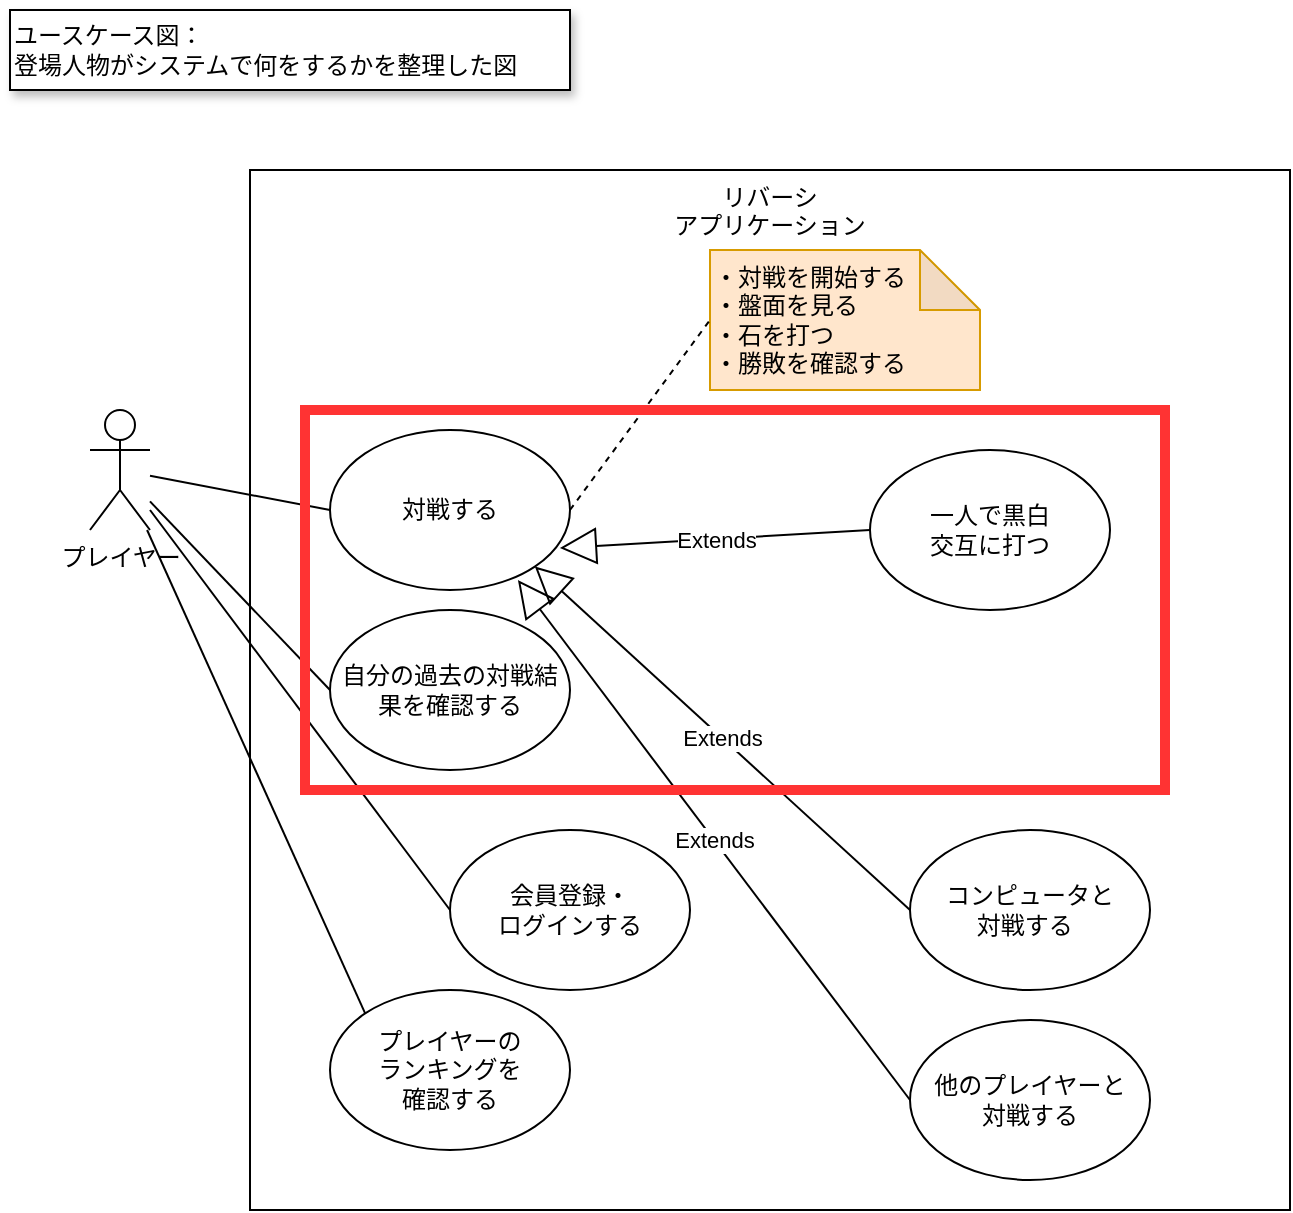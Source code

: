 <mxfile>
    <diagram id="T0bLj8xMQV-cMqMeZZAG" name="ページ1">
        <mxGraphModel dx="935" dy="560" grid="1" gridSize="10" guides="1" tooltips="1" connect="1" arrows="1" fold="1" page="1" pageScale="1" pageWidth="827" pageHeight="1169" math="0" shadow="0">
            <root>
                <mxCell id="0"/>
                <mxCell id="1" parent="0"/>
                <mxCell id="2" value="ユースケース図：&lt;br&gt;登場人物がシステムで何をするかを整理した図" style="rounded=0;whiteSpace=wrap;html=1;align=left;shadow=1;" parent="1" vertex="1">
                    <mxGeometry x="40" y="40" width="280" height="40" as="geometry"/>
                </mxCell>
                <mxCell id="3" value="リバーシ&lt;br&gt;アプリケーション" style="rounded=0;whiteSpace=wrap;html=1;verticalAlign=top;fillColor=none;" vertex="1" parent="1">
                    <mxGeometry x="160" y="120" width="520" height="520" as="geometry"/>
                </mxCell>
                <mxCell id="4" value="プレイヤー" style="shape=umlActor;verticalLabelPosition=bottom;verticalAlign=top;html=1;outlineConnect=0;fillColor=none;" vertex="1" parent="1">
                    <mxGeometry x="80" y="240" width="30" height="60" as="geometry"/>
                </mxCell>
                <mxCell id="7" value="対戦する" style="ellipse;whiteSpace=wrap;html=1;fillColor=none;" vertex="1" parent="1">
                    <mxGeometry x="200" y="250" width="120" height="80" as="geometry"/>
                </mxCell>
                <mxCell id="8" value="" style="endArrow=none;html=1;entryX=0;entryY=0.5;entryDx=0;entryDy=0;" edge="1" parent="1" source="4" target="7">
                    <mxGeometry width="50" height="50" relative="1" as="geometry">
                        <mxPoint x="390" y="290" as="sourcePoint"/>
                        <mxPoint x="440" y="240" as="targetPoint"/>
                    </mxGeometry>
                </mxCell>
                <mxCell id="9" value="・対戦を開始する&lt;br&gt;・盤面を見る&lt;br&gt;・石を打つ&lt;br&gt;・勝敗を確認する" style="shape=note;whiteSpace=wrap;html=1;backgroundOutline=1;darkOpacity=0.05;fillColor=#ffe6cc;strokeColor=#d79b00;align=left;" vertex="1" parent="1">
                    <mxGeometry x="390" y="160" width="135" height="70" as="geometry"/>
                </mxCell>
                <mxCell id="10" value="" style="endArrow=none;dashed=1;html=1;exitX=1;exitY=0.5;exitDx=0;exitDy=0;entryX=0;entryY=0.5;entryDx=0;entryDy=0;entryPerimeter=0;" edge="1" parent="1" source="7" target="9">
                    <mxGeometry width="50" height="50" relative="1" as="geometry">
                        <mxPoint x="390" y="260" as="sourcePoint"/>
                        <mxPoint x="440" y="210" as="targetPoint"/>
                    </mxGeometry>
                </mxCell>
                <mxCell id="11" value="自分の過去の対戦結果を確認する" style="ellipse;whiteSpace=wrap;html=1;fillColor=none;" vertex="1" parent="1">
                    <mxGeometry x="200" y="340" width="120" height="80" as="geometry"/>
                </mxCell>
                <mxCell id="12" value="会員登録・&lt;br&gt;ログインする" style="ellipse;whiteSpace=wrap;html=1;fillColor=none;" vertex="1" parent="1">
                    <mxGeometry x="260" y="450" width="120" height="80" as="geometry"/>
                </mxCell>
                <mxCell id="13" value="一人で黒白&lt;br&gt;交互に打つ" style="ellipse;whiteSpace=wrap;html=1;fillColor=none;" vertex="1" parent="1">
                    <mxGeometry x="470" y="260" width="120" height="80" as="geometry"/>
                </mxCell>
                <mxCell id="14" value="コンピュータと&lt;br&gt;対戦する&lt;span style=&quot;white-space: pre;&quot;&gt;&#9;&lt;/span&gt;" style="ellipse;whiteSpace=wrap;html=1;fillColor=none;" vertex="1" parent="1">
                    <mxGeometry x="490" y="450" width="120" height="80" as="geometry"/>
                </mxCell>
                <mxCell id="15" value="他のプレイヤーと&lt;br&gt;対戦する" style="ellipse;whiteSpace=wrap;html=1;fillColor=none;" vertex="1" parent="1">
                    <mxGeometry x="490" y="545" width="120" height="80" as="geometry"/>
                </mxCell>
                <mxCell id="17" value="" style="endArrow=none;html=1;entryX=0;entryY=0.5;entryDx=0;entryDy=0;" edge="1" parent="1" source="4" target="12">
                    <mxGeometry width="50" height="50" relative="1" as="geometry">
                        <mxPoint x="120" y="275.714" as="sourcePoint"/>
                        <mxPoint x="210" y="250" as="targetPoint"/>
                    </mxGeometry>
                </mxCell>
                <mxCell id="18" value="" style="endArrow=none;html=1;entryX=0;entryY=0.5;entryDx=0;entryDy=0;" edge="1" parent="1" source="4" target="11">
                    <mxGeometry width="50" height="50" relative="1" as="geometry">
                        <mxPoint x="120" y="330" as="sourcePoint"/>
                        <mxPoint x="210" y="390" as="targetPoint"/>
                    </mxGeometry>
                </mxCell>
                <mxCell id="19" value="Extends" style="endArrow=block;endSize=16;endFill=0;html=1;exitX=0;exitY=0.5;exitDx=0;exitDy=0;entryX=0.958;entryY=0.738;entryDx=0;entryDy=0;entryPerimeter=0;" edge="1" parent="1" source="13" target="7">
                    <mxGeometry width="160" relative="1" as="geometry">
                        <mxPoint x="320" y="330" as="sourcePoint"/>
                        <mxPoint x="480" y="330" as="targetPoint"/>
                    </mxGeometry>
                </mxCell>
                <mxCell id="21" value="Extends" style="endArrow=block;endSize=16;endFill=0;html=1;exitX=0;exitY=0.5;exitDx=0;exitDy=0;entryX=1;entryY=1;entryDx=0;entryDy=0;startArrow=none;" edge="1" parent="1" source="14" target="7">
                    <mxGeometry width="160" relative="1" as="geometry">
                        <mxPoint x="260" y="260" as="sourcePoint"/>
                        <mxPoint x="324.96" y="269.04" as="targetPoint"/>
                    </mxGeometry>
                </mxCell>
                <mxCell id="22" value="Extends" style="endArrow=block;endSize=16;endFill=0;html=1;exitX=0;exitY=0.5;exitDx=0;exitDy=0;entryX=0.783;entryY=0.938;entryDx=0;entryDy=0;entryPerimeter=0;" edge="1" parent="1" source="15" target="7">
                    <mxGeometry width="160" relative="1" as="geometry">
                        <mxPoint x="470" y="380" as="sourcePoint"/>
                        <mxPoint x="312.426" y="278.284" as="targetPoint"/>
                    </mxGeometry>
                </mxCell>
                <mxCell id="24" value="プレイヤーの&lt;br&gt;ランキングを&lt;br&gt;確認する" style="ellipse;whiteSpace=wrap;html=1;fillColor=none;" vertex="1" parent="1">
                    <mxGeometry x="200" y="530" width="120" height="80" as="geometry"/>
                </mxCell>
                <mxCell id="29" value="" style="rounded=0;whiteSpace=wrap;html=1;fillColor=none;strokeColor=#FF3333;strokeWidth=5;" vertex="1" parent="1">
                    <mxGeometry x="187.5" y="240" width="430" height="190" as="geometry"/>
                </mxCell>
                <mxCell id="31" value="" style="endArrow=none;html=1;entryX=0;entryY=0;entryDx=0;entryDy=0;" edge="1" parent="1" source="4" target="24">
                    <mxGeometry width="50" height="50" relative="1" as="geometry">
                        <mxPoint x="80" y="300" as="sourcePoint"/>
                        <mxPoint x="305" y="581.25" as="targetPoint"/>
                    </mxGeometry>
                </mxCell>
            </root>
        </mxGraphModel>
    </diagram>
</mxfile>